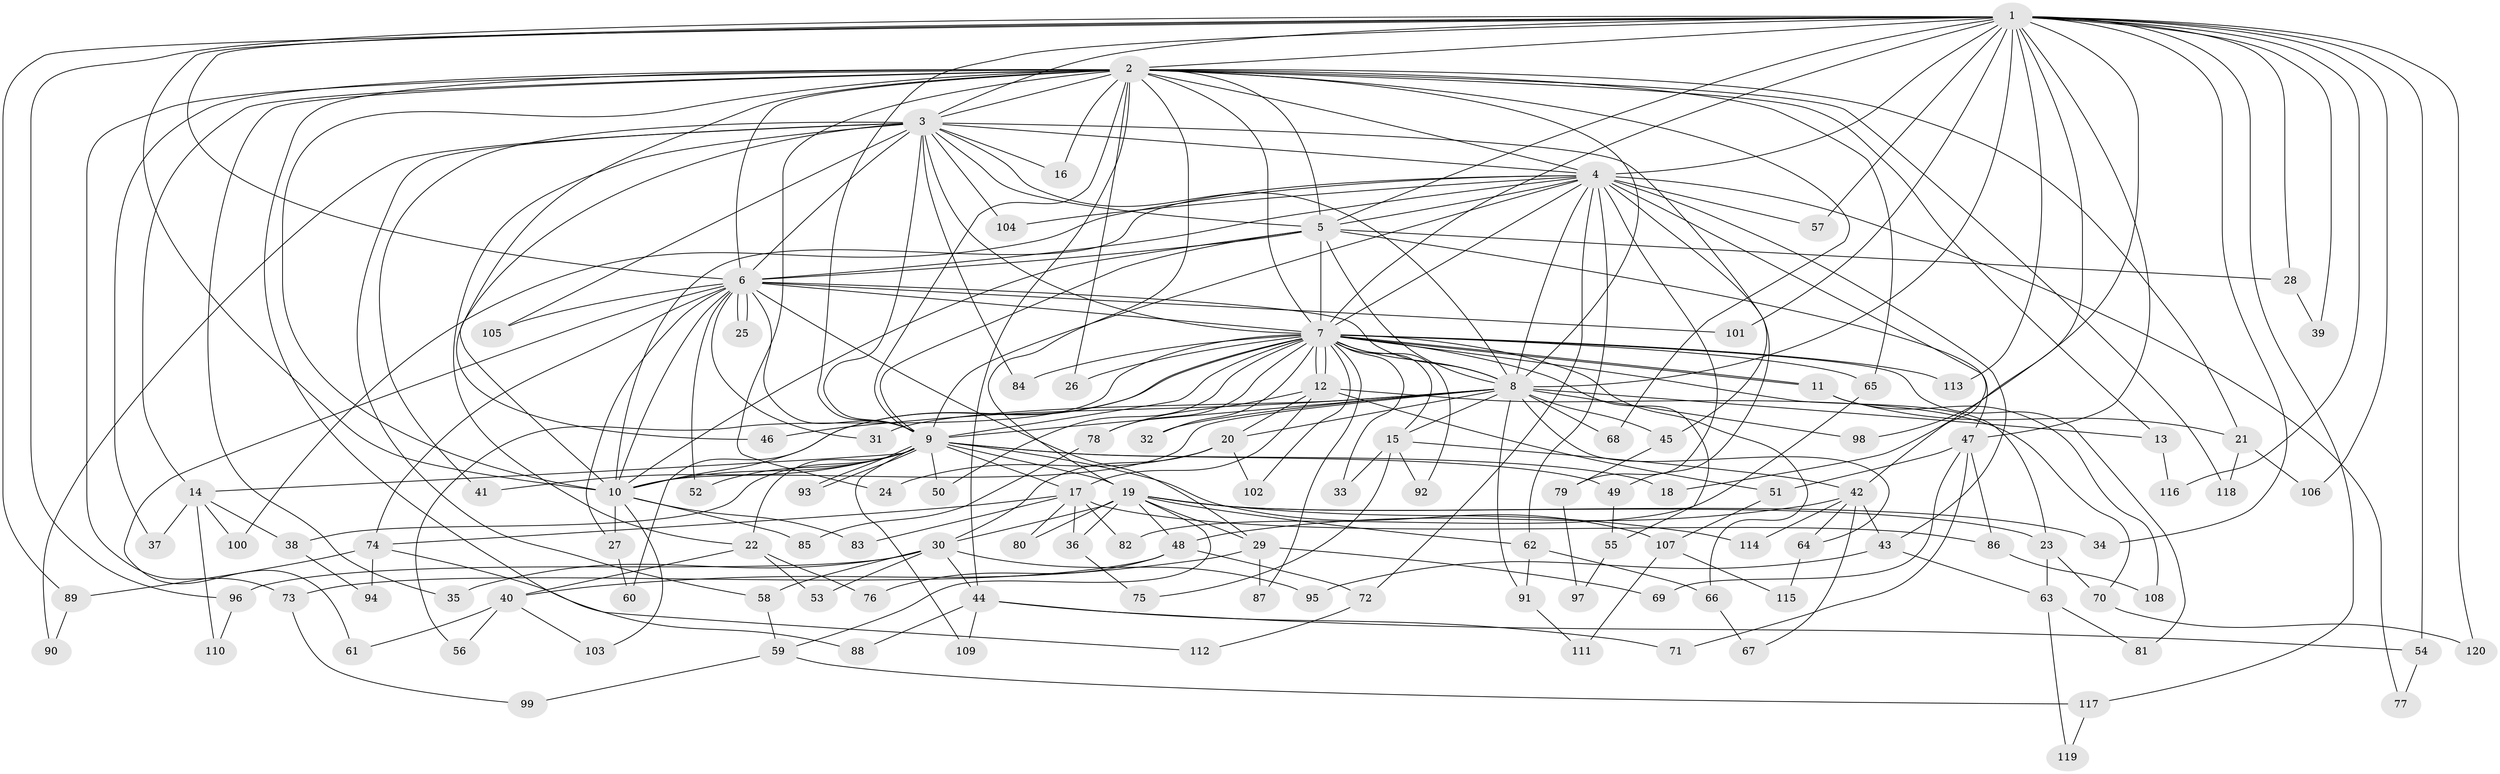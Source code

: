 // coarse degree distribution, {7: 0.05555555555555555, 2: 0.5, 1: 0.2222222222222222, 17: 0.027777777777777776, 16: 0.027777777777777776, 11: 0.027777777777777776, 3: 0.08333333333333333, 9: 0.027777777777777776, 18: 0.027777777777777776}
// Generated by graph-tools (version 1.1) at 2025/46/03/04/25 21:46:50]
// undirected, 120 vertices, 265 edges
graph export_dot {
graph [start="1"]
  node [color=gray90,style=filled];
  1;
  2;
  3;
  4;
  5;
  6;
  7;
  8;
  9;
  10;
  11;
  12;
  13;
  14;
  15;
  16;
  17;
  18;
  19;
  20;
  21;
  22;
  23;
  24;
  25;
  26;
  27;
  28;
  29;
  30;
  31;
  32;
  33;
  34;
  35;
  36;
  37;
  38;
  39;
  40;
  41;
  42;
  43;
  44;
  45;
  46;
  47;
  48;
  49;
  50;
  51;
  52;
  53;
  54;
  55;
  56;
  57;
  58;
  59;
  60;
  61;
  62;
  63;
  64;
  65;
  66;
  67;
  68;
  69;
  70;
  71;
  72;
  73;
  74;
  75;
  76;
  77;
  78;
  79;
  80;
  81;
  82;
  83;
  84;
  85;
  86;
  87;
  88;
  89;
  90;
  91;
  92;
  93;
  94;
  95;
  96;
  97;
  98;
  99;
  100;
  101;
  102;
  103;
  104;
  105;
  106;
  107;
  108;
  109;
  110;
  111;
  112;
  113;
  114;
  115;
  116;
  117;
  118;
  119;
  120;
  1 -- 2;
  1 -- 3;
  1 -- 4;
  1 -- 5;
  1 -- 6;
  1 -- 7;
  1 -- 8;
  1 -- 9;
  1 -- 10;
  1 -- 18;
  1 -- 28;
  1 -- 34;
  1 -- 39;
  1 -- 47;
  1 -- 54;
  1 -- 57;
  1 -- 89;
  1 -- 96;
  1 -- 98;
  1 -- 101;
  1 -- 106;
  1 -- 113;
  1 -- 116;
  1 -- 117;
  1 -- 120;
  2 -- 3;
  2 -- 4;
  2 -- 5;
  2 -- 6;
  2 -- 7;
  2 -- 8;
  2 -- 9;
  2 -- 10;
  2 -- 13;
  2 -- 14;
  2 -- 16;
  2 -- 19;
  2 -- 21;
  2 -- 24;
  2 -- 26;
  2 -- 35;
  2 -- 37;
  2 -- 44;
  2 -- 46;
  2 -- 65;
  2 -- 68;
  2 -- 73;
  2 -- 88;
  2 -- 118;
  3 -- 4;
  3 -- 5;
  3 -- 6;
  3 -- 7;
  3 -- 8;
  3 -- 9;
  3 -- 10;
  3 -- 16;
  3 -- 22;
  3 -- 41;
  3 -- 45;
  3 -- 58;
  3 -- 84;
  3 -- 90;
  3 -- 104;
  3 -- 105;
  4 -- 5;
  4 -- 6;
  4 -- 7;
  4 -- 8;
  4 -- 9;
  4 -- 10;
  4 -- 42;
  4 -- 43;
  4 -- 49;
  4 -- 57;
  4 -- 62;
  4 -- 72;
  4 -- 77;
  4 -- 79;
  4 -- 100;
  4 -- 104;
  5 -- 6;
  5 -- 7;
  5 -- 8;
  5 -- 9;
  5 -- 10;
  5 -- 28;
  5 -- 47;
  6 -- 7;
  6 -- 8;
  6 -- 9;
  6 -- 10;
  6 -- 25;
  6 -- 25;
  6 -- 27;
  6 -- 29;
  6 -- 31;
  6 -- 52;
  6 -- 61;
  6 -- 74;
  6 -- 101;
  6 -- 105;
  7 -- 8;
  7 -- 9;
  7 -- 10;
  7 -- 11;
  7 -- 11;
  7 -- 12;
  7 -- 12;
  7 -- 15;
  7 -- 23;
  7 -- 26;
  7 -- 32;
  7 -- 33;
  7 -- 50;
  7 -- 55;
  7 -- 56;
  7 -- 60;
  7 -- 65;
  7 -- 66;
  7 -- 78;
  7 -- 81;
  7 -- 84;
  7 -- 87;
  7 -- 92;
  7 -- 102;
  7 -- 113;
  8 -- 9;
  8 -- 10;
  8 -- 13;
  8 -- 15;
  8 -- 20;
  8 -- 31;
  8 -- 32;
  8 -- 45;
  8 -- 46;
  8 -- 64;
  8 -- 68;
  8 -- 91;
  8 -- 98;
  9 -- 10;
  9 -- 14;
  9 -- 17;
  9 -- 18;
  9 -- 19;
  9 -- 22;
  9 -- 38;
  9 -- 41;
  9 -- 49;
  9 -- 50;
  9 -- 52;
  9 -- 93;
  9 -- 93;
  9 -- 107;
  9 -- 109;
  10 -- 27;
  10 -- 83;
  10 -- 85;
  10 -- 103;
  11 -- 21;
  11 -- 108;
  12 -- 17;
  12 -- 20;
  12 -- 51;
  12 -- 70;
  12 -- 78;
  13 -- 116;
  14 -- 37;
  14 -- 38;
  14 -- 100;
  14 -- 110;
  15 -- 33;
  15 -- 42;
  15 -- 75;
  15 -- 92;
  17 -- 36;
  17 -- 74;
  17 -- 80;
  17 -- 82;
  17 -- 83;
  17 -- 86;
  19 -- 23;
  19 -- 29;
  19 -- 30;
  19 -- 34;
  19 -- 36;
  19 -- 48;
  19 -- 59;
  19 -- 62;
  19 -- 80;
  19 -- 114;
  20 -- 24;
  20 -- 30;
  20 -- 102;
  21 -- 106;
  21 -- 118;
  22 -- 40;
  22 -- 53;
  22 -- 76;
  23 -- 63;
  23 -- 70;
  27 -- 60;
  28 -- 39;
  29 -- 40;
  29 -- 69;
  29 -- 87;
  30 -- 35;
  30 -- 44;
  30 -- 53;
  30 -- 58;
  30 -- 95;
  30 -- 96;
  36 -- 75;
  38 -- 94;
  40 -- 56;
  40 -- 61;
  40 -- 103;
  42 -- 43;
  42 -- 48;
  42 -- 64;
  42 -- 67;
  42 -- 114;
  43 -- 63;
  43 -- 95;
  44 -- 54;
  44 -- 71;
  44 -- 88;
  44 -- 109;
  45 -- 79;
  47 -- 51;
  47 -- 69;
  47 -- 71;
  47 -- 86;
  48 -- 72;
  48 -- 73;
  48 -- 76;
  49 -- 55;
  51 -- 107;
  54 -- 77;
  55 -- 97;
  58 -- 59;
  59 -- 99;
  59 -- 117;
  62 -- 66;
  62 -- 91;
  63 -- 81;
  63 -- 119;
  64 -- 115;
  65 -- 82;
  66 -- 67;
  70 -- 120;
  72 -- 112;
  73 -- 99;
  74 -- 89;
  74 -- 94;
  74 -- 112;
  78 -- 85;
  79 -- 97;
  86 -- 108;
  89 -- 90;
  91 -- 111;
  96 -- 110;
  107 -- 111;
  107 -- 115;
  117 -- 119;
}
